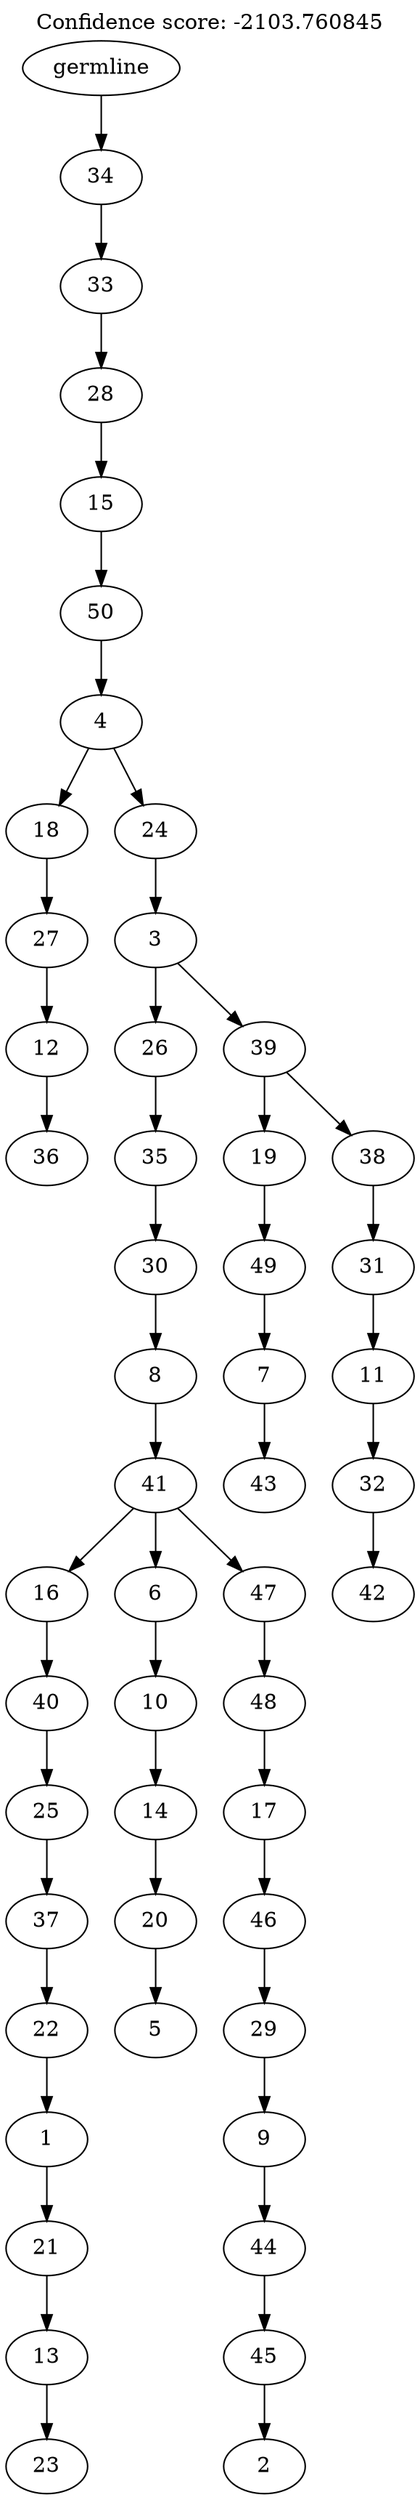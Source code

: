 digraph g {
	"49" -> "50";
	"50" [label="36"];
	"48" -> "49";
	"49" [label="12"];
	"47" -> "48";
	"48" [label="27"];
	"45" -> "46";
	"46" [label="23"];
	"44" -> "45";
	"45" [label="13"];
	"43" -> "44";
	"44" [label="21"];
	"42" -> "43";
	"43" [label="1"];
	"41" -> "42";
	"42" [label="22"];
	"40" -> "41";
	"41" [label="37"];
	"39" -> "40";
	"40" [label="25"];
	"38" -> "39";
	"39" [label="40"];
	"36" -> "37";
	"37" [label="5"];
	"35" -> "36";
	"36" [label="20"];
	"34" -> "35";
	"35" [label="14"];
	"33" -> "34";
	"34" [label="10"];
	"31" -> "32";
	"32" [label="2"];
	"30" -> "31";
	"31" [label="45"];
	"29" -> "30";
	"30" [label="44"];
	"28" -> "29";
	"29" [label="9"];
	"27" -> "28";
	"28" [label="29"];
	"26" -> "27";
	"27" [label="46"];
	"25" -> "26";
	"26" [label="17"];
	"24" -> "25";
	"25" [label="48"];
	"23" -> "24";
	"24" [label="47"];
	"23" -> "33";
	"33" [label="6"];
	"23" -> "38";
	"38" [label="16"];
	"22" -> "23";
	"23" [label="41"];
	"21" -> "22";
	"22" [label="8"];
	"20" -> "21";
	"21" [label="30"];
	"19" -> "20";
	"20" [label="35"];
	"17" -> "18";
	"18" [label="43"];
	"16" -> "17";
	"17" [label="7"];
	"15" -> "16";
	"16" [label="49"];
	"13" -> "14";
	"14" [label="42"];
	"12" -> "13";
	"13" [label="32"];
	"11" -> "12";
	"12" [label="11"];
	"10" -> "11";
	"11" [label="31"];
	"9" -> "10";
	"10" [label="38"];
	"9" -> "15";
	"15" [label="19"];
	"8" -> "9";
	"9" [label="39"];
	"8" -> "19";
	"19" [label="26"];
	"7" -> "8";
	"8" [label="3"];
	"6" -> "7";
	"7" [label="24"];
	"6" -> "47";
	"47" [label="18"];
	"5" -> "6";
	"6" [label="4"];
	"4" -> "5";
	"5" [label="50"];
	"3" -> "4";
	"4" [label="15"];
	"2" -> "3";
	"3" [label="28"];
	"1" -> "2";
	"2" [label="33"];
	"0" -> "1";
	"1" [label="34"];
	"0" [label="germline"];
	labelloc="t";
	label="Confidence score: -2103.760845";
}
